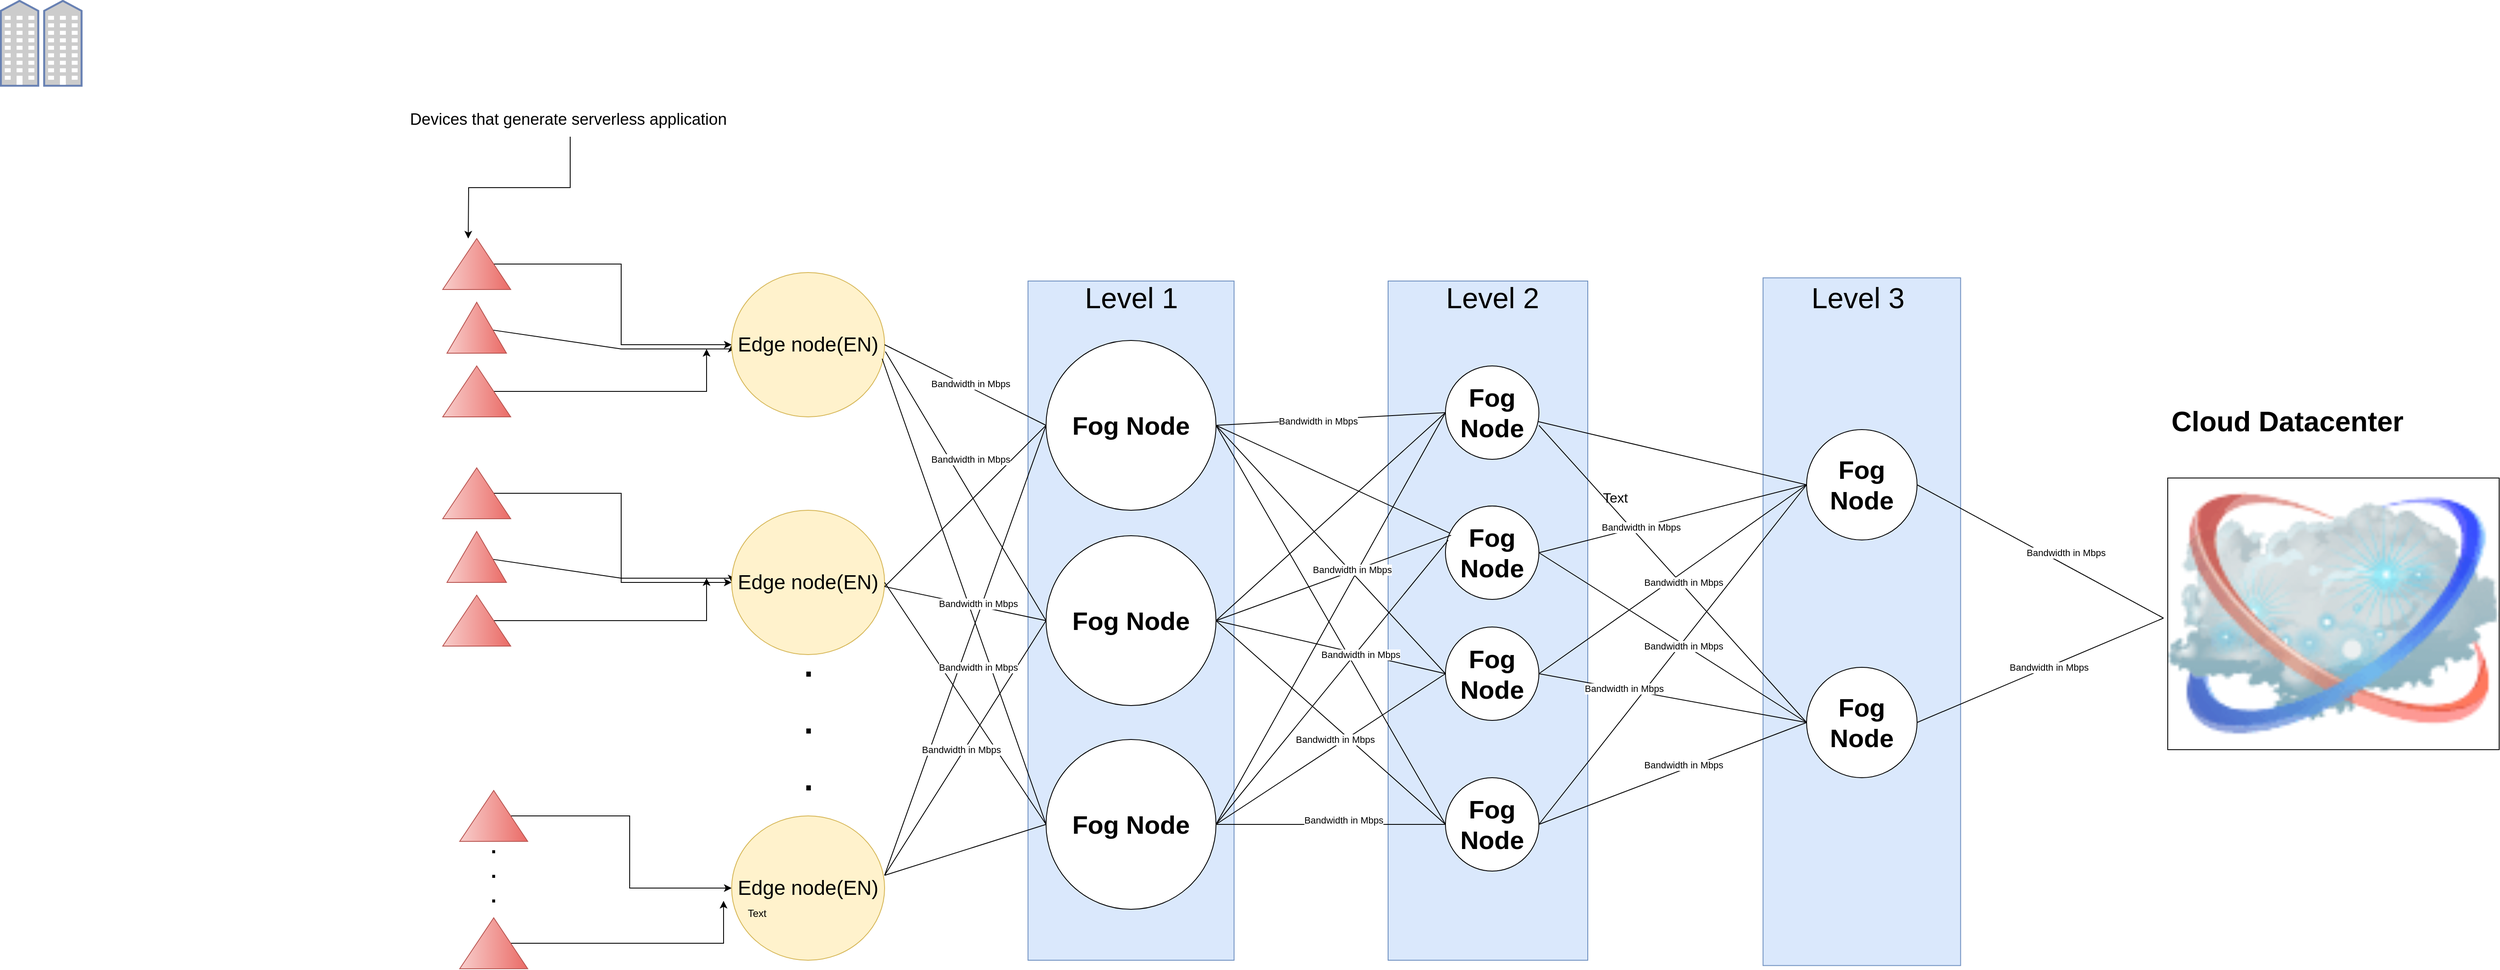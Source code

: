 <mxfile version="26.0.6">
  <diagram name="Page-1" id="55a83fd1-7818-8e21-69c5-c3457e3827bb">
    <mxGraphModel dx="4293" dy="2393" grid="1" gridSize="10" guides="1" tooltips="1" connect="1" arrows="1" fold="1" page="1" pageScale="1" pageWidth="1100" pageHeight="850" background="none" math="0" shadow="0">
      <root>
        <mxCell id="0" />
        <mxCell id="1" parent="0" />
        <mxCell id="gfVH6GyXzhJhxpXVjkYv-19" style="edgeStyle=orthogonalEdgeStyle;rounded=0;orthogonalLoop=1;jettySize=auto;html=1;entryX=0;entryY=0.5;entryDx=0;entryDy=0;" parent="1" source="gfVH6GyXzhJhxpXVjkYv-20" target="gfVH6GyXzhJhxpXVjkYv-25" edge="1">
          <mxGeometry relative="1" as="geometry" />
        </mxCell>
        <mxCell id="gfVH6GyXzhJhxpXVjkYv-20" value="" style="triangle;whiteSpace=wrap;html=1;rotation=-90;fillColor=#f8cecc;gradientColor=#ea6b66;strokeColor=#b85450;" parent="1" vertex="1">
          <mxGeometry x="20" y="60" width="60" height="80" as="geometry" />
        </mxCell>
        <mxCell id="gfVH6GyXzhJhxpXVjkYv-21" style="edgeStyle=orthogonalEdgeStyle;rounded=0;orthogonalLoop=1;jettySize=auto;html=1;" parent="1" edge="1">
          <mxGeometry relative="1" as="geometry">
            <mxPoint x="320.47" y="200" as="targetPoint" />
            <mxPoint x="70.473" y="250.005" as="sourcePoint" />
            <Array as="points">
              <mxPoint x="321" y="250" />
            </Array>
          </mxGeometry>
        </mxCell>
        <mxCell id="gfVH6GyXzhJhxpXVjkYv-22" value="" style="triangle;whiteSpace=wrap;html=1;rotation=-90;fillColor=#f8cecc;gradientColor=#ea6b66;strokeColor=#b85450;" parent="1" vertex="1">
          <mxGeometry x="20" y="210" width="60" height="80" as="geometry" />
        </mxCell>
        <mxCell id="gfVH6GyXzhJhxpXVjkYv-23" style="edgeStyle=orthogonalEdgeStyle;rounded=0;orthogonalLoop=1;jettySize=auto;html=1;entryX=0;entryY=0.5;entryDx=0;entryDy=0;" parent="1" source="gfVH6GyXzhJhxpXVjkYv-24" target="gfVH6GyXzhJhxpXVjkYv-25" edge="1">
          <mxGeometry relative="1" as="geometry">
            <Array as="points">
              <mxPoint x="220" y="200" />
              <mxPoint x="321" y="200" />
            </Array>
          </mxGeometry>
        </mxCell>
        <mxCell id="gfVH6GyXzhJhxpXVjkYv-24" value="" style="triangle;whiteSpace=wrap;html=1;rotation=-90;fillColor=#f8cecc;gradientColor=#ea6b66;strokeColor=#b85450;" parent="1" vertex="1">
          <mxGeometry x="20" y="140" width="60" height="70" as="geometry" />
        </mxCell>
        <mxCell id="gfVH6GyXzhJhxpXVjkYv-25" value="&lt;font style=&quot;font-size: 24px;&quot;&gt;Edge node(EN)&lt;/font&gt;" style="ellipse;whiteSpace=wrap;html=1;fillColor=#fff2cc;strokeColor=#d6b656;" parent="1" vertex="1">
          <mxGeometry x="350" y="110" width="180" height="170" as="geometry" />
        </mxCell>
        <mxCell id="gfVH6GyXzhJhxpXVjkYv-26" style="edgeStyle=orthogonalEdgeStyle;rounded=0;orthogonalLoop=1;jettySize=auto;html=1;entryX=0;entryY=0.5;entryDx=0;entryDy=0;" parent="1" source="gfVH6GyXzhJhxpXVjkYv-27" target="gfVH6GyXzhJhxpXVjkYv-32" edge="1">
          <mxGeometry relative="1" as="geometry" />
        </mxCell>
        <mxCell id="gfVH6GyXzhJhxpXVjkYv-27" value="" style="triangle;whiteSpace=wrap;html=1;rotation=-90;fillColor=#f8cecc;gradientColor=#ea6b66;strokeColor=#b85450;" parent="1" vertex="1">
          <mxGeometry x="20" y="330" width="60" height="80" as="geometry" />
        </mxCell>
        <mxCell id="gfVH6GyXzhJhxpXVjkYv-28" style="edgeStyle=orthogonalEdgeStyle;rounded=0;orthogonalLoop=1;jettySize=auto;html=1;" parent="1" edge="1">
          <mxGeometry relative="1" as="geometry">
            <mxPoint x="320.47" y="470" as="targetPoint" />
            <mxPoint x="70.473" y="520.005" as="sourcePoint" />
            <Array as="points">
              <mxPoint x="321" y="520" />
            </Array>
          </mxGeometry>
        </mxCell>
        <mxCell id="gfVH6GyXzhJhxpXVjkYv-29" value="" style="triangle;whiteSpace=wrap;html=1;rotation=-90;fillColor=#f8cecc;gradientColor=#ea6b66;strokeColor=#b85450;" parent="1" vertex="1">
          <mxGeometry x="20" y="480" width="60" height="80" as="geometry" />
        </mxCell>
        <mxCell id="gfVH6GyXzhJhxpXVjkYv-30" style="edgeStyle=orthogonalEdgeStyle;rounded=0;orthogonalLoop=1;jettySize=auto;html=1;entryX=0;entryY=0.5;entryDx=0;entryDy=0;" parent="1" source="gfVH6GyXzhJhxpXVjkYv-31" target="gfVH6GyXzhJhxpXVjkYv-32" edge="1">
          <mxGeometry relative="1" as="geometry">
            <Array as="points">
              <mxPoint x="220" y="470" />
              <mxPoint x="321" y="470" />
            </Array>
          </mxGeometry>
        </mxCell>
        <mxCell id="gfVH6GyXzhJhxpXVjkYv-31" value="" style="triangle;whiteSpace=wrap;html=1;rotation=-90;fillColor=#f8cecc;gradientColor=#ea6b66;strokeColor=#b85450;" parent="1" vertex="1">
          <mxGeometry x="20" y="410" width="60" height="70" as="geometry" />
        </mxCell>
        <mxCell id="gfVH6GyXzhJhxpXVjkYv-32" value="&lt;font style=&quot;font-size: 24px;&quot;&gt;Edge node(EN)&lt;/font&gt;" style="ellipse;whiteSpace=wrap;html=1;fillColor=#fff2cc;strokeColor=#d6b656;" parent="1" vertex="1">
          <mxGeometry x="350" y="390" width="180" height="170" as="geometry" />
        </mxCell>
        <mxCell id="gfVH6GyXzhJhxpXVjkYv-33" style="edgeStyle=orthogonalEdgeStyle;rounded=0;orthogonalLoop=1;jettySize=auto;html=1;entryX=0;entryY=0.5;entryDx=0;entryDy=0;" parent="1" source="gfVH6GyXzhJhxpXVjkYv-34" target="gfVH6GyXzhJhxpXVjkYv-39" edge="1">
          <mxGeometry relative="1" as="geometry" />
        </mxCell>
        <mxCell id="gfVH6GyXzhJhxpXVjkYv-34" value="" style="triangle;whiteSpace=wrap;html=1;rotation=-90;fillColor=#f8cecc;gradientColor=#ea6b66;strokeColor=#b85450;" parent="1" vertex="1">
          <mxGeometry x="40" y="710" width="60" height="80" as="geometry" />
        </mxCell>
        <mxCell id="gfVH6GyXzhJhxpXVjkYv-35" style="edgeStyle=orthogonalEdgeStyle;rounded=0;orthogonalLoop=1;jettySize=auto;html=1;" parent="1" edge="1">
          <mxGeometry relative="1" as="geometry">
            <mxPoint x="340.47" y="850" as="targetPoint" />
            <mxPoint x="90.473" y="900.005" as="sourcePoint" />
            <Array as="points">
              <mxPoint x="341" y="900" />
            </Array>
          </mxGeometry>
        </mxCell>
        <mxCell id="gfVH6GyXzhJhxpXVjkYv-36" value="" style="triangle;whiteSpace=wrap;html=1;rotation=-90;fillColor=#f8cecc;gradientColor=#ea6b66;strokeColor=#b85450;" parent="1" vertex="1">
          <mxGeometry x="40" y="860" width="60" height="80" as="geometry" />
        </mxCell>
        <mxCell id="gfVH6GyXzhJhxpXVjkYv-39" value="&lt;font style=&quot;font-size: 24px;&quot;&gt;Edge node(EN)&lt;/font&gt;" style="ellipse;whiteSpace=wrap;html=1;fillColor=#fff2cc;strokeColor=#d6b656;" parent="1" vertex="1">
          <mxGeometry x="350" y="750" width="180" height="170" as="geometry" />
        </mxCell>
        <mxCell id="gfVH6GyXzhJhxpXVjkYv-41" value="" style="rounded=0;whiteSpace=wrap;html=1;rotation=90;fillColor=#dae8fc;strokeColor=#6c8ebf;" parent="1" vertex="1">
          <mxGeometry x="420" y="398.75" width="800" height="242.5" as="geometry" />
        </mxCell>
        <mxCell id="gfVH6GyXzhJhxpXVjkYv-42" value="" style="rounded=0;whiteSpace=wrap;html=1;rotation=90;fillColor=#dae8fc;strokeColor=#6c8ebf;" parent="1" vertex="1">
          <mxGeometry x="1275" y="405" width="810" height="232.5" as="geometry" />
        </mxCell>
        <mxCell id="gfVH6GyXzhJhxpXVjkYv-43" value="" style="rounded=0;whiteSpace=wrap;html=1;rotation=90;fillColor=#dae8fc;strokeColor=#6c8ebf;" parent="1" vertex="1">
          <mxGeometry x="840" y="402.5" width="800" height="235" as="geometry" />
        </mxCell>
        <mxCell id="gfVH6GyXzhJhxpXVjkYv-48" value="&lt;font style=&quot;font-size: 30px;&quot;&gt;&lt;b&gt;Fog Node&lt;/b&gt;&lt;/font&gt;" style="ellipse;whiteSpace=wrap;html=1;aspect=fixed;" parent="1" vertex="1">
          <mxGeometry x="720" y="190" width="200" height="200" as="geometry" />
        </mxCell>
        <mxCell id="gfVH6GyXzhJhxpXVjkYv-49" value="&lt;b style=&quot;font-size: 30px;&quot;&gt;Fog Node&lt;/b&gt;" style="ellipse;whiteSpace=wrap;html=1;aspect=fixed;" parent="1" vertex="1">
          <mxGeometry x="720" y="420" width="200" height="200" as="geometry" />
        </mxCell>
        <mxCell id="gfVH6GyXzhJhxpXVjkYv-50" value="&lt;b style=&quot;font-size: 30px;&quot;&gt;Fog Node&lt;/b&gt;" style="ellipse;whiteSpace=wrap;html=1;aspect=fixed;" parent="1" vertex="1">
          <mxGeometry x="720" y="660" width="200" height="200" as="geometry" />
        </mxCell>
        <mxCell id="gfVH6GyXzhJhxpXVjkYv-51" value="&lt;b style=&quot;font-size: 30px;&quot;&gt;Fog Node&lt;/b&gt;" style="ellipse;whiteSpace=wrap;html=1;aspect=fixed;" parent="1" vertex="1">
          <mxGeometry x="1190" y="220" width="110" height="110" as="geometry" />
        </mxCell>
        <mxCell id="gfVH6GyXzhJhxpXVjkYv-54" value="" style="ellipse;whiteSpace=wrap;html=1;aspect=fixed;" parent="1" vertex="1">
          <mxGeometry x="1205" y="385" width="80" height="80" as="geometry" />
        </mxCell>
        <mxCell id="gfVH6GyXzhJhxpXVjkYv-55" value="" style="ellipse;whiteSpace=wrap;html=1;aspect=fixed;" parent="1" vertex="1">
          <mxGeometry x="1205" y="540" width="80" height="80" as="geometry" />
        </mxCell>
        <mxCell id="gfVH6GyXzhJhxpXVjkYv-56" value="" style="ellipse;whiteSpace=wrap;html=1;aspect=fixed;" parent="1" vertex="1">
          <mxGeometry x="1205" y="710" width="80" height="80" as="geometry" />
        </mxCell>
        <mxCell id="gfVH6GyXzhJhxpXVjkYv-57" value="&lt;b style=&quot;font-size: 30px;&quot;&gt;Fog Node&lt;/b&gt;" style="ellipse;whiteSpace=wrap;html=1;aspect=fixed;" parent="1" vertex="1">
          <mxGeometry x="1615" y="295" width="130" height="130" as="geometry" />
        </mxCell>
        <mxCell id="gfVH6GyXzhJhxpXVjkYv-58" value="&lt;b style=&quot;font-size: 30px;&quot;&gt;Fog Node&lt;/b&gt;" style="ellipse;whiteSpace=wrap;html=1;aspect=fixed;" parent="1" vertex="1">
          <mxGeometry x="1615" y="575" width="130" height="130" as="geometry" />
        </mxCell>
        <mxCell id="gfVH6GyXzhJhxpXVjkYv-60" value="" style="image;html=1;image=img/lib/clip_art/networking/Cloud_128x128.png;imageBackground=none;imageBorder=default;" parent="1" vertex="1">
          <mxGeometry x="2040" y="352" width="390" height="320" as="geometry" />
        </mxCell>
        <mxCell id="gfVH6GyXzhJhxpXVjkYv-64" value="&lt;font style=&quot;font-size: 34px;&quot;&gt;Level 1&lt;/font&gt;" style="text;html=1;align=center;verticalAlign=middle;resizable=0;points=[];autosize=1;strokeColor=none;fillColor=none;" parent="1" vertex="1">
          <mxGeometry x="755" y="115" width="130" height="50" as="geometry" />
        </mxCell>
        <mxCell id="gfVH6GyXzhJhxpXVjkYv-65" value="&lt;font style=&quot;font-size: 34px;&quot;&gt;Level 2&lt;/font&gt;" style="text;html=1;align=center;verticalAlign=middle;resizable=0;points=[];autosize=1;strokeColor=none;fillColor=none;" parent="1" vertex="1">
          <mxGeometry x="1180" y="115" width="130" height="50" as="geometry" />
        </mxCell>
        <mxCell id="gfVH6GyXzhJhxpXVjkYv-66" value="&lt;font style=&quot;font-size: 34px;&quot;&gt;Level 3&lt;/font&gt;" style="text;html=1;align=center;verticalAlign=middle;resizable=0;points=[];autosize=1;strokeColor=none;fillColor=none;" parent="1" vertex="1">
          <mxGeometry x="1610" y="115" width="130" height="50" as="geometry" />
        </mxCell>
        <mxCell id="gfVH6GyXzhJhxpXVjkYv-67" value="&lt;font style=&quot;font-size: 33px;&quot;&gt;&lt;b&gt;Cloud Datacenter&amp;nbsp;&lt;/b&gt;&lt;/font&gt;" style="text;html=1;align=center;verticalAlign=middle;resizable=0;points=[];autosize=1;strokeColor=none;fillColor=none;" parent="1" vertex="1">
          <mxGeometry x="2030" y="260" width="310" height="50" as="geometry" />
        </mxCell>
        <mxCell id="gfVH6GyXzhJhxpXVjkYv-69" value="&lt;b style=&quot;font-size: 30px;&quot;&gt;Fog Node&lt;/b&gt;" style="ellipse;whiteSpace=wrap;html=1;aspect=fixed;" parent="1" vertex="1">
          <mxGeometry x="1190" y="385" width="110" height="110" as="geometry" />
        </mxCell>
        <mxCell id="gfVH6GyXzhJhxpXVjkYv-70" value="&lt;b style=&quot;font-size: 30px;&quot;&gt;Fog Node&lt;/b&gt;" style="ellipse;whiteSpace=wrap;html=1;aspect=fixed;" parent="1" vertex="1">
          <mxGeometry x="1190" y="527.5" width="110" height="110" as="geometry" />
        </mxCell>
        <mxCell id="gfVH6GyXzhJhxpXVjkYv-71" value="&lt;b style=&quot;font-size: 30px;&quot;&gt;Fog Node&lt;/b&gt;" style="ellipse;whiteSpace=wrap;html=1;aspect=fixed;" parent="1" vertex="1">
          <mxGeometry x="1190" y="705" width="110" height="110" as="geometry" />
        </mxCell>
        <mxCell id="gfVH6GyXzhJhxpXVjkYv-72" value="" style="fontColor=#0066CC;verticalAlign=top;verticalLabelPosition=bottom;labelPosition=center;align=center;html=1;outlineConnect=0;fillColor=#CCCCCC;strokeColor=#6881B3;gradientColor=none;gradientDirection=north;strokeWidth=2;shape=mxgraph.networks.community;" parent="1" vertex="1">
          <mxGeometry x="-510" y="-210" width="95" height="100" as="geometry" />
        </mxCell>
        <mxCell id="gfVH6GyXzhJhxpXVjkYv-77" value="" style="endArrow=none;html=1;rounded=0;entryX=0;entryY=0.5;entryDx=0;entryDy=0;exitX=1;exitY=0.5;exitDx=0;exitDy=0;" parent="1" source="gfVH6GyXzhJhxpXVjkYv-25" target="gfVH6GyXzhJhxpXVjkYv-48" edge="1">
          <mxGeometry width="50" height="50" relative="1" as="geometry">
            <mxPoint x="940" y="350" as="sourcePoint" />
            <mxPoint x="990" y="300" as="targetPoint" />
            <Array as="points" />
          </mxGeometry>
        </mxCell>
        <mxCell id="_U8R7I9dlbcm_qzRQH-U-3" value="Bandwidth in Mbps" style="edgeLabel;html=1;align=center;verticalAlign=middle;resizable=0;points=[];" vertex="1" connectable="0" parent="gfVH6GyXzhJhxpXVjkYv-77">
          <mxGeometry x="-0.209" y="-1" relative="1" as="geometry">
            <mxPoint x="26" y="7" as="offset" />
          </mxGeometry>
        </mxCell>
        <mxCell id="gfVH6GyXzhJhxpXVjkYv-78" value="" style="endArrow=none;html=1;rounded=0;exitX=1.005;exitY=0.548;exitDx=0;exitDy=0;exitPerimeter=0;entryX=0;entryY=0.5;entryDx=0;entryDy=0;" parent="1" source="gfVH6GyXzhJhxpXVjkYv-25" target="gfVH6GyXzhJhxpXVjkYv-49" edge="1">
          <mxGeometry width="50" height="50" relative="1" as="geometry">
            <mxPoint x="540" y="205" as="sourcePoint" />
            <mxPoint x="688" y="437" as="targetPoint" />
            <Array as="points" />
          </mxGeometry>
        </mxCell>
        <mxCell id="gfVH6GyXzhJhxpXVjkYv-79" value="" style="endArrow=none;html=1;rounded=0;entryX=0;entryY=0.5;entryDx=0;entryDy=0;exitX=0.984;exitY=0.597;exitDx=0;exitDy=0;exitPerimeter=0;" parent="1" source="gfVH6GyXzhJhxpXVjkYv-25" target="gfVH6GyXzhJhxpXVjkYv-50" edge="1">
          <mxGeometry width="50" height="50" relative="1" as="geometry">
            <mxPoint x="550" y="215" as="sourcePoint" />
            <mxPoint x="664" y="310" as="targetPoint" />
            <Array as="points" />
          </mxGeometry>
        </mxCell>
        <mxCell id="gfVH6GyXzhJhxpXVjkYv-80" value="" style="endArrow=none;html=1;rounded=0;entryX=0;entryY=0.5;entryDx=0;entryDy=0;" parent="1" target="gfVH6GyXzhJhxpXVjkYv-48" edge="1">
          <mxGeometry width="50" height="50" relative="1" as="geometry">
            <mxPoint x="530" y="480" as="sourcePoint" />
            <mxPoint x="580" y="420" as="targetPoint" />
          </mxGeometry>
        </mxCell>
        <mxCell id="gfVH6GyXzhJhxpXVjkYv-81" value="" style="endArrow=none;html=1;rounded=0;entryX=0;entryY=0.5;entryDx=0;entryDy=0;exitX=1;exitY=0.529;exitDx=0;exitDy=0;exitPerimeter=0;" parent="1" source="gfVH6GyXzhJhxpXVjkYv-32" target="gfVH6GyXzhJhxpXVjkYv-49" edge="1">
          <mxGeometry width="50" height="50" relative="1" as="geometry">
            <mxPoint x="540" y="470" as="sourcePoint" />
            <mxPoint x="590" y="420" as="targetPoint" />
          </mxGeometry>
        </mxCell>
        <mxCell id="gfVH6GyXzhJhxpXVjkYv-82" value="" style="endArrow=none;html=1;rounded=0;entryX=0;entryY=0.5;entryDx=0;entryDy=0;exitX=1;exitY=0.5;exitDx=0;exitDy=0;" parent="1" source="gfVH6GyXzhJhxpXVjkYv-32" target="gfVH6GyXzhJhxpXVjkYv-50" edge="1">
          <mxGeometry width="50" height="50" relative="1" as="geometry">
            <mxPoint x="540" y="580" as="sourcePoint" />
            <mxPoint x="590" y="530" as="targetPoint" />
          </mxGeometry>
        </mxCell>
        <mxCell id="gfVH6GyXzhJhxpXVjkYv-83" value="" style="endArrow=none;html=1;rounded=0;entryX=0;entryY=0.5;entryDx=0;entryDy=0;" parent="1" target="gfVH6GyXzhJhxpXVjkYv-48" edge="1">
          <mxGeometry width="50" height="50" relative="1" as="geometry">
            <mxPoint x="530" y="820" as="sourcePoint" />
            <mxPoint x="580" y="770" as="targetPoint" />
          </mxGeometry>
        </mxCell>
        <mxCell id="gfVH6GyXzhJhxpXVjkYv-84" value="" style="endArrow=none;html=1;rounded=0;entryX=0;entryY=0.5;entryDx=0;entryDy=0;" parent="1" target="gfVH6GyXzhJhxpXVjkYv-49" edge="1">
          <mxGeometry width="50" height="50" relative="1" as="geometry">
            <mxPoint x="530" y="820" as="sourcePoint" />
            <mxPoint x="580" y="770" as="targetPoint" />
          </mxGeometry>
        </mxCell>
        <mxCell id="gfVH6GyXzhJhxpXVjkYv-85" value="" style="endArrow=none;html=1;rounded=0;entryX=0;entryY=0.5;entryDx=0;entryDy=0;" parent="1" target="gfVH6GyXzhJhxpXVjkYv-50" edge="1">
          <mxGeometry width="50" height="50" relative="1" as="geometry">
            <mxPoint x="530" y="820" as="sourcePoint" />
            <mxPoint x="640" y="760" as="targetPoint" />
          </mxGeometry>
        </mxCell>
        <mxCell id="gfVH6GyXzhJhxpXVjkYv-86" value="" style="endArrow=none;html=1;rounded=0;entryX=0;entryY=0.5;entryDx=0;entryDy=0;" parent="1" target="gfVH6GyXzhJhxpXVjkYv-51" edge="1">
          <mxGeometry width="50" height="50" relative="1" as="geometry">
            <mxPoint x="920" y="290" as="sourcePoint" />
            <mxPoint x="970" y="230" as="targetPoint" />
          </mxGeometry>
        </mxCell>
        <mxCell id="gfVH6GyXzhJhxpXVjkYv-87" value="" style="endArrow=none;html=1;rounded=0;exitX=1;exitY=0.5;exitDx=0;exitDy=0;" parent="1" source="gfVH6GyXzhJhxpXVjkYv-48" target="gfVH6GyXzhJhxpXVjkYv-69" edge="1">
          <mxGeometry width="50" height="50" relative="1" as="geometry">
            <mxPoint x="960" y="350" as="sourcePoint" />
            <mxPoint x="1010" y="300" as="targetPoint" />
          </mxGeometry>
        </mxCell>
        <mxCell id="gfVH6GyXzhJhxpXVjkYv-88" value="" style="endArrow=none;html=1;rounded=0;entryX=0;entryY=0.5;entryDx=0;entryDy=0;exitX=1;exitY=0.5;exitDx=0;exitDy=0;" parent="1" source="gfVH6GyXzhJhxpXVjkYv-48" target="gfVH6GyXzhJhxpXVjkYv-70" edge="1">
          <mxGeometry width="50" height="50" relative="1" as="geometry">
            <mxPoint x="960" y="380" as="sourcePoint" />
            <mxPoint x="1010" y="330" as="targetPoint" />
          </mxGeometry>
        </mxCell>
        <mxCell id="gfVH6GyXzhJhxpXVjkYv-89" value="" style="endArrow=none;html=1;rounded=0;entryX=0;entryY=0.5;entryDx=0;entryDy=0;" parent="1" target="gfVH6GyXzhJhxpXVjkYv-71" edge="1">
          <mxGeometry width="50" height="50" relative="1" as="geometry">
            <mxPoint x="920" y="290" as="sourcePoint" />
            <mxPoint x="1060" y="470" as="targetPoint" />
          </mxGeometry>
        </mxCell>
        <mxCell id="gfVH6GyXzhJhxpXVjkYv-90" value="" style="endArrow=none;html=1;rounded=0;exitX=1;exitY=0.5;exitDx=0;exitDy=0;entryX=0;entryY=0.5;entryDx=0;entryDy=0;" parent="1" source="gfVH6GyXzhJhxpXVjkYv-49" target="gfVH6GyXzhJhxpXVjkYv-51" edge="1">
          <mxGeometry width="50" height="50" relative="1" as="geometry">
            <mxPoint x="980" y="520" as="sourcePoint" />
            <mxPoint x="1020" y="460" as="targetPoint" />
          </mxGeometry>
        </mxCell>
        <mxCell id="gfVH6GyXzhJhxpXVjkYv-91" value="" style="endArrow=none;html=1;rounded=0;entryX=0.06;entryY=0.313;entryDx=0;entryDy=0;entryPerimeter=0;exitX=1;exitY=0.5;exitDx=0;exitDy=0;" parent="1" source="gfVH6GyXzhJhxpXVjkYv-49" target="gfVH6GyXzhJhxpXVjkYv-69" edge="1">
          <mxGeometry width="50" height="50" relative="1" as="geometry">
            <mxPoint x="950" y="590" as="sourcePoint" />
            <mxPoint x="1000" y="540" as="targetPoint" />
          </mxGeometry>
        </mxCell>
        <mxCell id="gfVH6GyXzhJhxpXVjkYv-92" value="" style="endArrow=none;html=1;rounded=0;entryX=0;entryY=0.5;entryDx=0;entryDy=0;exitX=1;exitY=0.5;exitDx=0;exitDy=0;" parent="1" source="gfVH6GyXzhJhxpXVjkYv-49" target="gfVH6GyXzhJhxpXVjkYv-70" edge="1">
          <mxGeometry width="50" height="50" relative="1" as="geometry">
            <mxPoint x="970" y="600" as="sourcePoint" />
            <mxPoint x="1020" y="550" as="targetPoint" />
          </mxGeometry>
        </mxCell>
        <mxCell id="gfVH6GyXzhJhxpXVjkYv-93" value="" style="endArrow=none;html=1;rounded=0;entryX=0;entryY=0.5;entryDx=0;entryDy=0;exitX=1;exitY=0.5;exitDx=0;exitDy=0;" parent="1" source="gfVH6GyXzhJhxpXVjkYv-49" target="gfVH6GyXzhJhxpXVjkYv-71" edge="1">
          <mxGeometry width="50" height="50" relative="1" as="geometry">
            <mxPoint x="950" y="610" as="sourcePoint" />
            <mxPoint x="1000" y="560" as="targetPoint" />
          </mxGeometry>
        </mxCell>
        <mxCell id="gfVH6GyXzhJhxpXVjkYv-94" value="" style="endArrow=none;html=1;rounded=0;exitX=1;exitY=0.5;exitDx=0;exitDy=0;entryX=0;entryY=0.5;entryDx=0;entryDy=0;" parent="1" source="gfVH6GyXzhJhxpXVjkYv-50" target="gfVH6GyXzhJhxpXVjkYv-51" edge="1">
          <mxGeometry width="50" height="50" relative="1" as="geometry">
            <mxPoint x="990" y="740" as="sourcePoint" />
            <mxPoint x="1050" y="680" as="targetPoint" />
          </mxGeometry>
        </mxCell>
        <mxCell id="gfVH6GyXzhJhxpXVjkYv-95" value="" style="endArrow=none;html=1;rounded=0;entryX=0.029;entryY=0.365;entryDx=0;entryDy=0;entryPerimeter=0;exitX=1;exitY=0.5;exitDx=0;exitDy=0;" parent="1" source="gfVH6GyXzhJhxpXVjkYv-50" target="gfVH6GyXzhJhxpXVjkYv-69" edge="1">
          <mxGeometry width="50" height="50" relative="1" as="geometry">
            <mxPoint x="1000" y="780" as="sourcePoint" />
            <mxPoint x="1050" y="730" as="targetPoint" />
          </mxGeometry>
        </mxCell>
        <mxCell id="gfVH6GyXzhJhxpXVjkYv-96" value="" style="endArrow=none;html=1;rounded=0;entryX=0;entryY=0.5;entryDx=0;entryDy=0;" parent="1" target="gfVH6GyXzhJhxpXVjkYv-70" edge="1">
          <mxGeometry width="50" height="50" relative="1" as="geometry">
            <mxPoint x="920" y="760" as="sourcePoint" />
            <mxPoint x="1000" y="740" as="targetPoint" />
          </mxGeometry>
        </mxCell>
        <mxCell id="gfVH6GyXzhJhxpXVjkYv-97" value="" style="endArrow=none;html=1;rounded=0;entryX=0;entryY=0.5;entryDx=0;entryDy=0;exitX=1;exitY=0.5;exitDx=0;exitDy=0;" parent="1" source="gfVH6GyXzhJhxpXVjkYv-50" target="gfVH6GyXzhJhxpXVjkYv-71" edge="1">
          <mxGeometry width="50" height="50" relative="1" as="geometry">
            <mxPoint x="960" y="800" as="sourcePoint" />
            <mxPoint x="1010" y="750" as="targetPoint" />
          </mxGeometry>
        </mxCell>
        <mxCell id="gfVH6GyXzhJhxpXVjkYv-98" value="" style="endArrow=none;html=1;rounded=0;entryX=0;entryY=0.5;entryDx=0;entryDy=0;exitX=0.995;exitY=0.597;exitDx=0;exitDy=0;exitPerimeter=0;" parent="1" source="gfVH6GyXzhJhxpXVjkYv-51" target="gfVH6GyXzhJhxpXVjkYv-57" edge="1">
          <mxGeometry width="50" height="50" relative="1" as="geometry">
            <mxPoint x="1390" y="310" as="sourcePoint" />
            <mxPoint x="1440" y="260" as="targetPoint" />
          </mxGeometry>
        </mxCell>
        <mxCell id="gfVH6GyXzhJhxpXVjkYv-99" value="" style="endArrow=none;html=1;rounded=0;entryX=0;entryY=0.5;entryDx=0;entryDy=0;exitX=1;exitY=0.5;exitDx=0;exitDy=0;" parent="1" source="gfVH6GyXzhJhxpXVjkYv-69" target="gfVH6GyXzhJhxpXVjkYv-57" edge="1">
          <mxGeometry width="50" height="50" relative="1" as="geometry">
            <mxPoint x="1400" y="420" as="sourcePoint" />
            <mxPoint x="1450" y="370" as="targetPoint" />
          </mxGeometry>
        </mxCell>
        <mxCell id="gfVH6GyXzhJhxpXVjkYv-100" value="" style="endArrow=none;html=1;rounded=0;entryX=0;entryY=0.5;entryDx=0;entryDy=0;exitX=1;exitY=0.5;exitDx=0;exitDy=0;" parent="1" source="gfVH6GyXzhJhxpXVjkYv-70" target="gfVH6GyXzhJhxpXVjkYv-57" edge="1">
          <mxGeometry width="50" height="50" relative="1" as="geometry">
            <mxPoint x="1380" y="530" as="sourcePoint" />
            <mxPoint x="1430" y="480" as="targetPoint" />
          </mxGeometry>
        </mxCell>
        <mxCell id="gfVH6GyXzhJhxpXVjkYv-102" value="" style="endArrow=none;html=1;rounded=0;entryX=0;entryY=0.5;entryDx=0;entryDy=0;exitX=1;exitY=0.5;exitDx=0;exitDy=0;" parent="1" source="gfVH6GyXzhJhxpXVjkYv-70" target="gfVH6GyXzhJhxpXVjkYv-58" edge="1">
          <mxGeometry width="50" height="50" relative="1" as="geometry">
            <mxPoint x="1440" y="600" as="sourcePoint" />
            <mxPoint x="1490" y="550" as="targetPoint" />
          </mxGeometry>
        </mxCell>
        <mxCell id="gfVH6GyXzhJhxpXVjkYv-103" value="" style="endArrow=none;html=1;rounded=0;entryX=0;entryY=0.5;entryDx=0;entryDy=0;exitX=1;exitY=0.5;exitDx=0;exitDy=0;" parent="1" source="gfVH6GyXzhJhxpXVjkYv-71" target="gfVH6GyXzhJhxpXVjkYv-57" edge="1">
          <mxGeometry width="50" height="50" relative="1" as="geometry">
            <mxPoint x="1430" y="570" as="sourcePoint" />
            <mxPoint x="1480" y="520" as="targetPoint" />
          </mxGeometry>
        </mxCell>
        <mxCell id="gfVH6GyXzhJhxpXVjkYv-104" value="" style="endArrow=none;html=1;rounded=0;entryX=0;entryY=0.5;entryDx=0;entryDy=0;exitX=1;exitY=0.5;exitDx=0;exitDy=0;" parent="1" source="gfVH6GyXzhJhxpXVjkYv-71" target="gfVH6GyXzhJhxpXVjkYv-58" edge="1">
          <mxGeometry width="50" height="50" relative="1" as="geometry">
            <mxPoint x="1370" y="750" as="sourcePoint" />
            <mxPoint x="1420" y="700" as="targetPoint" />
          </mxGeometry>
        </mxCell>
        <mxCell id="gfVH6GyXzhJhxpXVjkYv-105" value="" style="endArrow=none;html=1;rounded=0;entryX=0;entryY=0.5;entryDx=0;entryDy=0;" parent="1" target="gfVH6GyXzhJhxpXVjkYv-58" edge="1">
          <mxGeometry width="50" height="50" relative="1" as="geometry">
            <mxPoint x="1300" y="290" as="sourcePoint" />
            <mxPoint x="1470" y="190" as="targetPoint" />
          </mxGeometry>
        </mxCell>
        <mxCell id="gfVH6GyXzhJhxpXVjkYv-106" value="" style="endArrow=none;html=1;rounded=0;entryX=0;entryY=0.5;entryDx=0;entryDy=0;exitX=1;exitY=0.5;exitDx=0;exitDy=0;" parent="1" source="gfVH6GyXzhJhxpXVjkYv-69" target="gfVH6GyXzhJhxpXVjkYv-58" edge="1">
          <mxGeometry width="50" height="50" relative="1" as="geometry">
            <mxPoint x="1400" y="390" as="sourcePoint" />
            <mxPoint x="1450" y="340" as="targetPoint" />
          </mxGeometry>
        </mxCell>
        <mxCell id="gfVH6GyXzhJhxpXVjkYv-107" value="" style="endArrow=none;html=1;rounded=0;entryX=0;entryY=0.5;entryDx=0;entryDy=0;exitX=1;exitY=0.5;exitDx=0;exitDy=0;" parent="1" source="gfVH6GyXzhJhxpXVjkYv-57" edge="1">
          <mxGeometry width="50" height="50" relative="1" as="geometry">
            <mxPoint x="1890" y="320" as="sourcePoint" />
            <mxPoint x="2035" y="517" as="targetPoint" />
          </mxGeometry>
        </mxCell>
        <mxCell id="gfVH6GyXzhJhxpXVjkYv-108" value="" style="endArrow=none;html=1;rounded=0;exitX=1;exitY=0.5;exitDx=0;exitDy=0;entryX=0;entryY=0.5;entryDx=0;entryDy=0;" parent="1" source="gfVH6GyXzhJhxpXVjkYv-58" edge="1">
          <mxGeometry width="50" height="50" relative="1" as="geometry">
            <mxPoint x="1850" y="560" as="sourcePoint" />
            <mxPoint x="2035" y="517" as="targetPoint" />
          </mxGeometry>
        </mxCell>
        <mxCell id="gfVH6GyXzhJhxpXVjkYv-109" value="&lt;font style=&quot;font-size: 19px;&quot;&gt;Devices that generate serverless application&amp;nbsp;&lt;/font&gt;" style="text;html=1;align=center;verticalAlign=middle;resizable=0;points=[];autosize=1;strokeColor=none;fillColor=none;" parent="1" vertex="1">
          <mxGeometry x="-40" y="-90" width="400" height="40" as="geometry" />
        </mxCell>
        <mxCell id="gfVH6GyXzhJhxpXVjkYv-110" style="edgeStyle=orthogonalEdgeStyle;rounded=0;orthogonalLoop=1;jettySize=auto;html=1;" parent="1" source="gfVH6GyXzhJhxpXVjkYv-109" edge="1">
          <mxGeometry relative="1" as="geometry">
            <mxPoint x="40" y="70" as="targetPoint" />
          </mxGeometry>
        </mxCell>
        <mxCell id="gfVH6GyXzhJhxpXVjkYv-111" value="Text" style="text;html=1;align=center;verticalAlign=middle;whiteSpace=wrap;rounded=0;" parent="1" vertex="1">
          <mxGeometry x="350" y="850" width="60" height="30" as="geometry" />
        </mxCell>
        <mxCell id="gfVH6GyXzhJhxpXVjkYv-112" value="&lt;font style=&quot;font-size: 24px;&quot;&gt;&lt;b style=&quot;&quot;&gt;.&lt;/b&gt;&lt;/font&gt;&lt;div&gt;&lt;font style=&quot;font-size: 24px;&quot;&gt;&lt;b&gt;.&lt;/b&gt;&lt;/font&gt;&lt;/div&gt;&lt;div&gt;&lt;font style=&quot;font-size: 24px;&quot;&gt;&lt;b style=&quot;&quot;&gt;.&lt;/b&gt;&lt;/font&gt;&lt;/div&gt;" style="text;html=1;align=center;verticalAlign=middle;whiteSpace=wrap;rounded=0;" parent="1" vertex="1">
          <mxGeometry x="40" y="800" width="60" height="30" as="geometry" />
        </mxCell>
        <mxCell id="_U8R7I9dlbcm_qzRQH-U-2" value="&lt;font style=&quot;font-size: 56px;&quot;&gt;.&lt;/font&gt;&lt;div&gt;&lt;font style=&quot;font-size: 56px;&quot;&gt;.&lt;/font&gt;&lt;/div&gt;&lt;div&gt;&lt;font style=&quot;font-size: 56px;&quot;&gt;.&lt;/font&gt;&lt;/div&gt;&lt;div&gt;&lt;br&gt;&lt;/div&gt;" style="text;html=1;align=center;verticalAlign=middle;resizable=0;points=[];autosize=1;strokeColor=none;fillColor=none;" vertex="1" parent="1">
          <mxGeometry x="420" y="525" width="40" height="230" as="geometry" />
        </mxCell>
        <mxCell id="_U8R7I9dlbcm_qzRQH-U-4" value="Bandwidth in Mbps" style="edgeLabel;html=1;align=center;verticalAlign=middle;resizable=0;points=[];" vertex="1" connectable="0" parent="1">
          <mxGeometry x="630.264" y="240.25" as="geometry" />
        </mxCell>
        <mxCell id="_U8R7I9dlbcm_qzRQH-U-5" value="Bandwidth in Mbps" style="edgeLabel;html=1;align=center;verticalAlign=middle;resizable=0;points=[];" vertex="1" connectable="0" parent="1">
          <mxGeometry x="1040.004" y="285.0" as="geometry" />
        </mxCell>
        <mxCell id="_U8R7I9dlbcm_qzRQH-U-6" value="Bandwidth in Mbps" style="edgeLabel;html=1;align=center;verticalAlign=middle;resizable=0;points=[];" vertex="1" connectable="0" parent="1">
          <mxGeometry x="630.264" y="330.0" as="geometry" />
        </mxCell>
        <mxCell id="_U8R7I9dlbcm_qzRQH-U-7" value="Bandwidth in Mbps" style="edgeLabel;html=1;align=center;verticalAlign=middle;resizable=0;points=[];" vertex="1" connectable="0" parent="1">
          <mxGeometry x="1080.004" y="460.0" as="geometry" />
        </mxCell>
        <mxCell id="_U8R7I9dlbcm_qzRQH-U-8" value="Bandwidth in Mbps" style="edgeLabel;html=1;align=center;verticalAlign=middle;resizable=0;points=[];" vertex="1" connectable="0" parent="1">
          <mxGeometry x="1090.004" y="560.0" as="geometry" />
        </mxCell>
        <mxCell id="_U8R7I9dlbcm_qzRQH-U-9" value="Bandwidth in Mbps" style="edgeLabel;html=1;align=center;verticalAlign=middle;resizable=0;points=[];" vertex="1" connectable="0" parent="1">
          <mxGeometry x="640.004" y="500.0" as="geometry" />
        </mxCell>
        <mxCell id="_U8R7I9dlbcm_qzRQH-U-10" value="Bandwidth in Mbps" style="edgeLabel;html=1;align=center;verticalAlign=middle;resizable=0;points=[];" vertex="1" connectable="0" parent="1">
          <mxGeometry x="620.004" y="672.0" as="geometry" />
        </mxCell>
        <mxCell id="_U8R7I9dlbcm_qzRQH-U-11" value="Bandwidth in Mbps" style="edgeLabel;html=1;align=center;verticalAlign=middle;resizable=0;points=[];" vertex="1" connectable="0" parent="1">
          <mxGeometry x="1420.004" y="410.0" as="geometry" />
        </mxCell>
        <mxCell id="_U8R7I9dlbcm_qzRQH-U-12" value="Bandwidth in Mbps" style="edgeLabel;html=1;align=center;verticalAlign=middle;resizable=0;points=[];" vertex="1" connectable="0" parent="1">
          <mxGeometry x="1470.004" y="475.0" as="geometry" />
        </mxCell>
        <mxCell id="_U8R7I9dlbcm_qzRQH-U-13" value="Bandwidth in Mbps" style="edgeLabel;html=1;align=center;verticalAlign=middle;resizable=0;points=[];" vertex="1" connectable="0" parent="1">
          <mxGeometry x="1470.004" y="550.0" as="geometry" />
        </mxCell>
        <mxCell id="_U8R7I9dlbcm_qzRQH-U-14" value="Bandwidth in Mbps" style="edgeLabel;html=1;align=center;verticalAlign=middle;resizable=0;points=[];" vertex="1" connectable="0" parent="1">
          <mxGeometry x="1400.004" y="600.0" as="geometry" />
        </mxCell>
        <mxCell id="_U8R7I9dlbcm_qzRQH-U-15" value="Bandwidth in Mbps" style="edgeLabel;html=1;align=center;verticalAlign=middle;resizable=0;points=[];" vertex="1" connectable="0" parent="1">
          <mxGeometry x="1470.004" y="690.0" as="geometry" />
        </mxCell>
        <mxCell id="_U8R7I9dlbcm_qzRQH-U-16" value="Bandwidth in Mbps" style="edgeLabel;html=1;align=center;verticalAlign=middle;resizable=0;points=[];" vertex="1" connectable="0" parent="1">
          <mxGeometry x="1920.004" y="440.0" as="geometry" />
        </mxCell>
        <mxCell id="_U8R7I9dlbcm_qzRQH-U-17" value="Bandwidth in Mbps" style="edgeLabel;html=1;align=center;verticalAlign=middle;resizable=0;points=[];" vertex="1" connectable="0" parent="1">
          <mxGeometry x="1900.004" y="575.0" as="geometry" />
        </mxCell>
        <mxCell id="_U8R7I9dlbcm_qzRQH-U-18" value="Bandwidth in Mbps" style="edgeLabel;html=1;align=center;verticalAlign=middle;resizable=0;points=[];" vertex="1" connectable="0" parent="1">
          <mxGeometry x="1070.004" y="755.0" as="geometry" />
        </mxCell>
        <mxCell id="_U8R7I9dlbcm_qzRQH-U-19" value="Bandwidth in Mbps" style="edgeLabel;html=1;align=center;verticalAlign=middle;resizable=0;points=[];" vertex="1" connectable="0" parent="1">
          <mxGeometry x="1060.004" y="660.0" as="geometry" />
        </mxCell>
        <mxCell id="_U8R7I9dlbcm_qzRQH-U-20" value="Bandwidth in Mbps" style="edgeLabel;html=1;align=center;verticalAlign=middle;resizable=0;points=[];" vertex="1" connectable="0" parent="1">
          <mxGeometry x="640.004" y="575.0" as="geometry" />
        </mxCell>
        <mxCell id="_U8R7I9dlbcm_qzRQH-U-22" value="Text" style="text;strokeColor=none;fillColor=none;html=1;align=center;verticalAlign=middle;whiteSpace=wrap;rounded=0;fontSize=16;" vertex="1" parent="1">
          <mxGeometry x="1360" y="360" width="60" height="30" as="geometry" />
        </mxCell>
      </root>
    </mxGraphModel>
  </diagram>
</mxfile>
